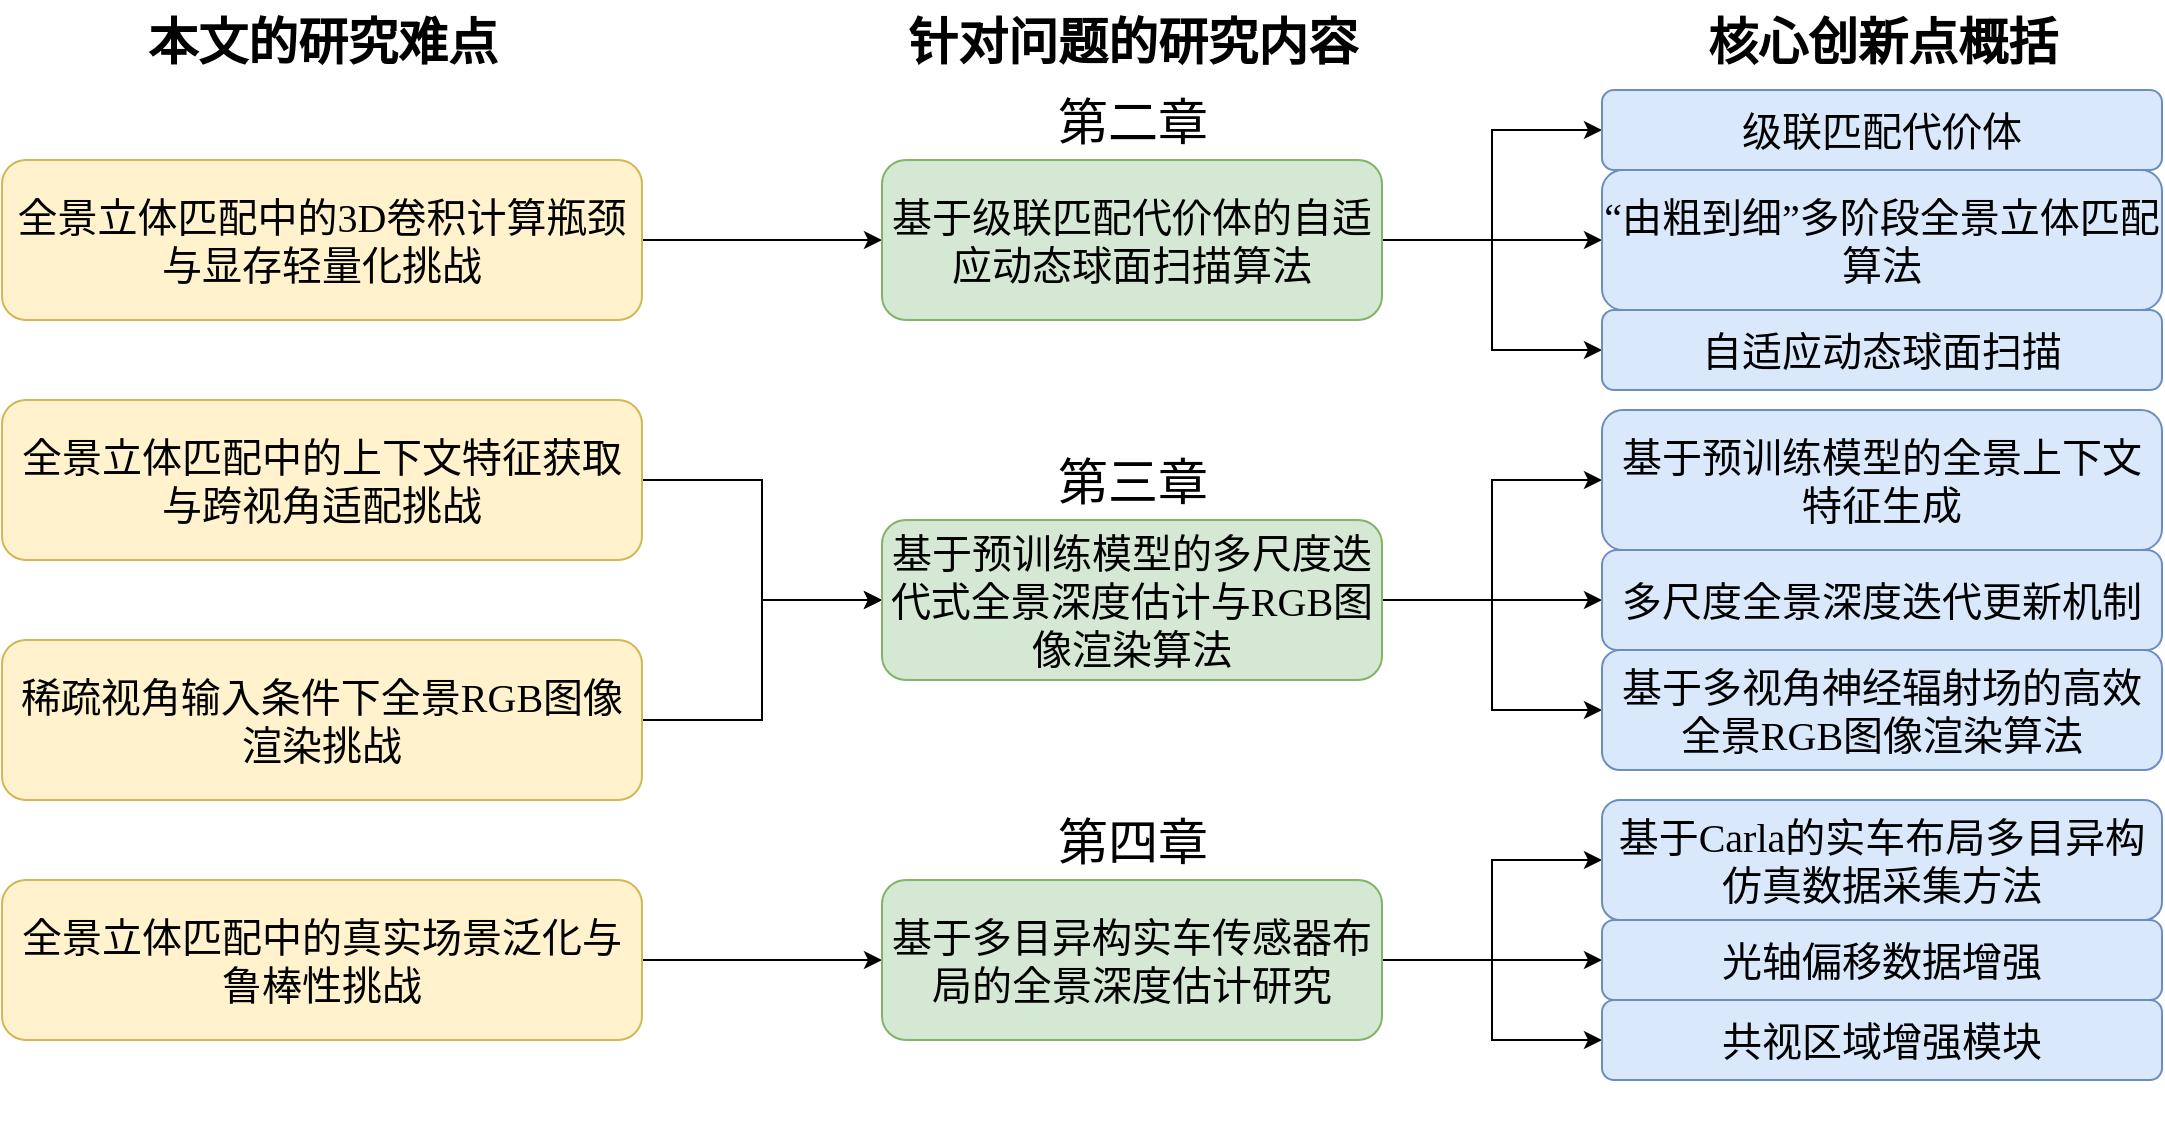 <mxfile version="26.1.3">
  <diagram name="第 1 页" id="XAZtQITo-xtTh__EvjFM">
    <mxGraphModel dx="1783" dy="986" grid="1" gridSize="10" guides="1" tooltips="1" connect="1" arrows="1" fold="1" page="1" pageScale="1" pageWidth="1600" pageHeight="900" math="0" shadow="0">
      <root>
        <mxCell id="0" />
        <mxCell id="1" parent="0" />
        <mxCell id="RTbWOXcF7epCuZFrVSqs-41" value="" style="group" vertex="1" connectable="0" parent="1">
          <mxGeometry x="320" y="90" width="1080" height="560" as="geometry" />
        </mxCell>
        <mxCell id="RTbWOXcF7epCuZFrVSqs-9" style="edgeStyle=orthogonalEdgeStyle;rounded=0;orthogonalLoop=1;jettySize=auto;html=1;entryX=0;entryY=0.5;entryDx=0;entryDy=0;" edge="1" parent="RTbWOXcF7epCuZFrVSqs-41" source="RTbWOXcF7epCuZFrVSqs-1" target="RTbWOXcF7epCuZFrVSqs-7">
          <mxGeometry relative="1" as="geometry" />
        </mxCell>
        <mxCell id="RTbWOXcF7epCuZFrVSqs-1" value="全景立体匹配中的3D卷积计算瓶颈与显存轻量化挑战" style="rounded=1;whiteSpace=wrap;html=1;fillColor=#fff2cc;strokeColor=#d6b656;fontFamily=Times New Roman;fontSize=20;direction=west;" vertex="1" parent="RTbWOXcF7epCuZFrVSqs-41">
          <mxGeometry y="80" width="320" height="80" as="geometry" />
        </mxCell>
        <mxCell id="RTbWOXcF7epCuZFrVSqs-11" style="edgeStyle=orthogonalEdgeStyle;rounded=0;orthogonalLoop=1;jettySize=auto;html=1;exitX=0;exitY=0.5;exitDx=0;exitDy=0;entryX=0;entryY=0.5;entryDx=0;entryDy=0;" edge="1" parent="RTbWOXcF7epCuZFrVSqs-41" source="RTbWOXcF7epCuZFrVSqs-3" target="RTbWOXcF7epCuZFrVSqs-10">
          <mxGeometry relative="1" as="geometry" />
        </mxCell>
        <mxCell id="RTbWOXcF7epCuZFrVSqs-3" value="全景立体匹配中的上下文特征获取与跨视角适配挑战" style="rounded=1;whiteSpace=wrap;html=1;fillColor=#fff2cc;strokeColor=#d6b656;fontFamily=Times New Roman;fontSize=20;direction=west;" vertex="1" parent="RTbWOXcF7epCuZFrVSqs-41">
          <mxGeometry y="200" width="320" height="80" as="geometry" />
        </mxCell>
        <mxCell id="RTbWOXcF7epCuZFrVSqs-4" value="本文的研究难点" style="text;html=1;align=center;verticalAlign=middle;resizable=0;points=[];autosize=1;strokeColor=none;fillColor=none;fontSize=25;fontStyle=1" vertex="1" parent="RTbWOXcF7epCuZFrVSqs-41">
          <mxGeometry x="60" width="200" height="40" as="geometry" />
        </mxCell>
        <mxCell id="RTbWOXcF7epCuZFrVSqs-12" style="edgeStyle=orthogonalEdgeStyle;rounded=0;orthogonalLoop=1;jettySize=auto;html=1;exitX=0;exitY=0.5;exitDx=0;exitDy=0;" edge="1" parent="RTbWOXcF7epCuZFrVSqs-41" source="RTbWOXcF7epCuZFrVSqs-5" target="RTbWOXcF7epCuZFrVSqs-10">
          <mxGeometry relative="1" as="geometry" />
        </mxCell>
        <mxCell id="RTbWOXcF7epCuZFrVSqs-5" value="稀疏视角输入条件下全景RGB图像渲染挑战" style="rounded=1;whiteSpace=wrap;html=1;fillColor=#fff2cc;strokeColor=#d6b656;fontFamily=Times New Roman;fontSize=20;direction=west;" vertex="1" parent="RTbWOXcF7epCuZFrVSqs-41">
          <mxGeometry y="320" width="320" height="80" as="geometry" />
        </mxCell>
        <mxCell id="RTbWOXcF7epCuZFrVSqs-14" style="edgeStyle=orthogonalEdgeStyle;rounded=0;orthogonalLoop=1;jettySize=auto;html=1;entryX=0;entryY=0.5;entryDx=0;entryDy=0;" edge="1" parent="RTbWOXcF7epCuZFrVSqs-41" source="RTbWOXcF7epCuZFrVSqs-6" target="RTbWOXcF7epCuZFrVSqs-13">
          <mxGeometry relative="1" as="geometry" />
        </mxCell>
        <mxCell id="RTbWOXcF7epCuZFrVSqs-6" value="全景立体匹配中的真实场景泛化与鲁棒性挑战" style="rounded=1;whiteSpace=wrap;html=1;fillColor=#fff2cc;strokeColor=#d6b656;fontFamily=Times New Roman;fontSize=20;direction=west;" vertex="1" parent="RTbWOXcF7epCuZFrVSqs-41">
          <mxGeometry y="440" width="320" height="80" as="geometry" />
        </mxCell>
        <mxCell id="RTbWOXcF7epCuZFrVSqs-22" style="edgeStyle=orthogonalEdgeStyle;rounded=0;orthogonalLoop=1;jettySize=auto;html=1;exitX=1;exitY=0.5;exitDx=0;exitDy=0;entryX=0;entryY=0.5;entryDx=0;entryDy=0;" edge="1" parent="RTbWOXcF7epCuZFrVSqs-41" source="RTbWOXcF7epCuZFrVSqs-7" target="RTbWOXcF7epCuZFrVSqs-20">
          <mxGeometry relative="1" as="geometry" />
        </mxCell>
        <mxCell id="RTbWOXcF7epCuZFrVSqs-23" style="edgeStyle=orthogonalEdgeStyle;rounded=0;orthogonalLoop=1;jettySize=auto;html=1;entryX=0;entryY=0.5;entryDx=0;entryDy=0;" edge="1" parent="RTbWOXcF7epCuZFrVSqs-41" source="RTbWOXcF7epCuZFrVSqs-7" target="RTbWOXcF7epCuZFrVSqs-21">
          <mxGeometry relative="1" as="geometry" />
        </mxCell>
        <mxCell id="RTbWOXcF7epCuZFrVSqs-40" style="edgeStyle=orthogonalEdgeStyle;rounded=0;orthogonalLoop=1;jettySize=auto;html=1;exitX=1;exitY=0.5;exitDx=0;exitDy=0;entryX=0;entryY=0.5;entryDx=0;entryDy=0;" edge="1" parent="RTbWOXcF7epCuZFrVSqs-41" source="RTbWOXcF7epCuZFrVSqs-7" target="RTbWOXcF7epCuZFrVSqs-39">
          <mxGeometry relative="1" as="geometry" />
        </mxCell>
        <mxCell id="RTbWOXcF7epCuZFrVSqs-7" value="基于级联匹配代价体的自适应动态球面扫描算法" style="rounded=1;whiteSpace=wrap;html=1;fillColor=#d5e8d4;strokeColor=#82b366;fontSize=20;fontFamily=Times New Roman;" vertex="1" parent="RTbWOXcF7epCuZFrVSqs-41">
          <mxGeometry x="440" y="80" width="250" height="80" as="geometry" />
        </mxCell>
        <mxCell id="RTbWOXcF7epCuZFrVSqs-8" value="针对问题的研究内容" style="text;html=1;align=center;verticalAlign=middle;resizable=0;points=[];autosize=1;strokeColor=none;fillColor=none;fontSize=25;fontStyle=1" vertex="1" parent="RTbWOXcF7epCuZFrVSqs-41">
          <mxGeometry x="440" width="250" height="40" as="geometry" />
        </mxCell>
        <mxCell id="RTbWOXcF7epCuZFrVSqs-26" style="edgeStyle=orthogonalEdgeStyle;rounded=0;orthogonalLoop=1;jettySize=auto;html=1;exitX=1;exitY=0.5;exitDx=0;exitDy=0;entryX=0;entryY=0.5;entryDx=0;entryDy=0;" edge="1" parent="RTbWOXcF7epCuZFrVSqs-41" source="RTbWOXcF7epCuZFrVSqs-10" target="RTbWOXcF7epCuZFrVSqs-24">
          <mxGeometry relative="1" as="geometry" />
        </mxCell>
        <mxCell id="RTbWOXcF7epCuZFrVSqs-27" style="edgeStyle=orthogonalEdgeStyle;rounded=0;orthogonalLoop=1;jettySize=auto;html=1;entryX=0;entryY=0.5;entryDx=0;entryDy=0;" edge="1" parent="RTbWOXcF7epCuZFrVSqs-41" source="RTbWOXcF7epCuZFrVSqs-10" target="RTbWOXcF7epCuZFrVSqs-25">
          <mxGeometry relative="1" as="geometry" />
        </mxCell>
        <mxCell id="RTbWOXcF7epCuZFrVSqs-31" style="edgeStyle=orthogonalEdgeStyle;rounded=0;orthogonalLoop=1;jettySize=auto;html=1;entryX=0;entryY=0.5;entryDx=0;entryDy=0;" edge="1" parent="RTbWOXcF7epCuZFrVSqs-41" source="RTbWOXcF7epCuZFrVSqs-10" target="RTbWOXcF7epCuZFrVSqs-29">
          <mxGeometry relative="1" as="geometry" />
        </mxCell>
        <mxCell id="RTbWOXcF7epCuZFrVSqs-10" value="基于预训练模型的多尺度迭代式全景深度估计与RGB图像渲染算法" style="rounded=1;whiteSpace=wrap;html=1;fillColor=#d5e8d4;strokeColor=#82b366;fontSize=20;fontFamily=Times New Roman;" vertex="1" parent="RTbWOXcF7epCuZFrVSqs-41">
          <mxGeometry x="440" y="260" width="250" height="80" as="geometry" />
        </mxCell>
        <mxCell id="RTbWOXcF7epCuZFrVSqs-34" style="edgeStyle=orthogonalEdgeStyle;rounded=0;orthogonalLoop=1;jettySize=auto;html=1;entryX=0;entryY=0.5;entryDx=0;entryDy=0;" edge="1" parent="RTbWOXcF7epCuZFrVSqs-41" source="RTbWOXcF7epCuZFrVSqs-13" target="RTbWOXcF7epCuZFrVSqs-32">
          <mxGeometry relative="1" as="geometry" />
        </mxCell>
        <mxCell id="RTbWOXcF7epCuZFrVSqs-36" style="edgeStyle=orthogonalEdgeStyle;rounded=0;orthogonalLoop=1;jettySize=auto;html=1;entryX=0;entryY=0.5;entryDx=0;entryDy=0;" edge="1" parent="RTbWOXcF7epCuZFrVSqs-41" source="RTbWOXcF7epCuZFrVSqs-13" target="RTbWOXcF7epCuZFrVSqs-35">
          <mxGeometry relative="1" as="geometry" />
        </mxCell>
        <mxCell id="RTbWOXcF7epCuZFrVSqs-37" style="edgeStyle=orthogonalEdgeStyle;rounded=0;orthogonalLoop=1;jettySize=auto;html=1;entryX=0;entryY=0.5;entryDx=0;entryDy=0;" edge="1" parent="RTbWOXcF7epCuZFrVSqs-41" source="RTbWOXcF7epCuZFrVSqs-13" target="RTbWOXcF7epCuZFrVSqs-33">
          <mxGeometry relative="1" as="geometry" />
        </mxCell>
        <mxCell id="RTbWOXcF7epCuZFrVSqs-13" value="基于多目异构实车传感器布局的全景深度估计研究" style="rounded=1;whiteSpace=wrap;html=1;fillColor=#d5e8d4;strokeColor=#82b366;fontSize=20;fontFamily=Times New Roman;" vertex="1" parent="RTbWOXcF7epCuZFrVSqs-41">
          <mxGeometry x="440" y="440" width="250" height="80" as="geometry" />
        </mxCell>
        <mxCell id="RTbWOXcF7epCuZFrVSqs-15" value="核心创新点概括" style="text;html=1;align=center;verticalAlign=middle;resizable=0;points=[];autosize=1;strokeColor=none;fillColor=none;fontSize=25;fontStyle=1" vertex="1" parent="RTbWOXcF7epCuZFrVSqs-41">
          <mxGeometry x="840" width="200" height="40" as="geometry" />
        </mxCell>
        <mxCell id="RTbWOXcF7epCuZFrVSqs-16" value="第二章" style="text;html=1;align=center;verticalAlign=middle;resizable=0;points=[];autosize=1;strokeColor=none;fillColor=none;fontSize=25;" vertex="1" parent="RTbWOXcF7epCuZFrVSqs-41">
          <mxGeometry x="515" y="40" width="100" height="40" as="geometry" />
        </mxCell>
        <mxCell id="RTbWOXcF7epCuZFrVSqs-17" value="第三章" style="text;html=1;align=center;verticalAlign=middle;resizable=0;points=[];autosize=1;strokeColor=none;fillColor=none;fontSize=25;" vertex="1" parent="RTbWOXcF7epCuZFrVSqs-41">
          <mxGeometry x="515" y="220" width="100" height="40" as="geometry" />
        </mxCell>
        <mxCell id="RTbWOXcF7epCuZFrVSqs-18" value="第四章" style="text;html=1;align=center;verticalAlign=middle;resizable=0;points=[];autosize=1;strokeColor=none;fillColor=none;fontSize=25;" vertex="1" parent="RTbWOXcF7epCuZFrVSqs-41">
          <mxGeometry x="515" y="400" width="100" height="40" as="geometry" />
        </mxCell>
        <mxCell id="RTbWOXcF7epCuZFrVSqs-20" value="级联匹配代价体" style="rounded=1;whiteSpace=wrap;html=1;fillColor=#dae8fc;strokeColor=#6c8ebf;fontSize=20;fontFamily=Times New Roman;" vertex="1" parent="RTbWOXcF7epCuZFrVSqs-41">
          <mxGeometry x="800" y="45" width="280" height="40" as="geometry" />
        </mxCell>
        <mxCell id="RTbWOXcF7epCuZFrVSqs-21" value="自适应动态球面扫描" style="rounded=1;whiteSpace=wrap;html=1;fillColor=#dae8fc;strokeColor=#6c8ebf;fontSize=20;fontFamily=Times New Roman;" vertex="1" parent="RTbWOXcF7epCuZFrVSqs-41">
          <mxGeometry x="800" y="155" width="280" height="40" as="geometry" />
        </mxCell>
        <mxCell id="RTbWOXcF7epCuZFrVSqs-24" value="基于预训练模型的全景上下文特征生成" style="rounded=1;whiteSpace=wrap;html=1;fillColor=#dae8fc;strokeColor=#6c8ebf;fontSize=20;fontFamily=Times New Roman;" vertex="1" parent="RTbWOXcF7epCuZFrVSqs-41">
          <mxGeometry x="800" y="205" width="280" height="70" as="geometry" />
        </mxCell>
        <mxCell id="RTbWOXcF7epCuZFrVSqs-25" value="多尺度全景深度迭代更新机制" style="rounded=1;whiteSpace=wrap;html=1;fillColor=#dae8fc;strokeColor=#6c8ebf;fontSize=20;fontFamily=Times New Roman;" vertex="1" parent="RTbWOXcF7epCuZFrVSqs-41">
          <mxGeometry x="800" y="275" width="280" height="50" as="geometry" />
        </mxCell>
        <mxCell id="RTbWOXcF7epCuZFrVSqs-29" value="基于多视角神经辐射场的高效全景RGB图像渲染算法" style="rounded=1;whiteSpace=wrap;html=1;fillColor=#dae8fc;strokeColor=#6c8ebf;fontSize=20;fontFamily=Times New Roman;" vertex="1" parent="RTbWOXcF7epCuZFrVSqs-41">
          <mxGeometry x="800" y="325" width="280" height="60" as="geometry" />
        </mxCell>
        <mxCell id="RTbWOXcF7epCuZFrVSqs-32" value="光轴偏移数据增强" style="rounded=1;whiteSpace=wrap;html=1;fillColor=#dae8fc;strokeColor=#6c8ebf;fontSize=20;fontFamily=Times New Roman;" vertex="1" parent="RTbWOXcF7epCuZFrVSqs-41">
          <mxGeometry x="800" y="460" width="280" height="40" as="geometry" />
        </mxCell>
        <mxCell id="RTbWOXcF7epCuZFrVSqs-33" value="共视区域增强模块" style="rounded=1;whiteSpace=wrap;html=1;fillColor=#dae8fc;strokeColor=#6c8ebf;fontSize=20;fontFamily=Times New Roman;" vertex="1" parent="RTbWOXcF7epCuZFrVSqs-41">
          <mxGeometry x="800" y="500" width="280" height="40" as="geometry" />
        </mxCell>
        <mxCell id="RTbWOXcF7epCuZFrVSqs-35" value="基于Carla的实车布局多目异构仿真数据采集方法" style="rounded=1;whiteSpace=wrap;html=1;fillColor=#dae8fc;strokeColor=#6c8ebf;fontSize=20;fontFamily=Times New Roman;" vertex="1" parent="RTbWOXcF7epCuZFrVSqs-41">
          <mxGeometry x="800" y="400" width="280" height="60" as="geometry" />
        </mxCell>
        <mxCell id="RTbWOXcF7epCuZFrVSqs-39" value="“由粗到细”多阶段全景立体匹配算法" style="rounded=1;whiteSpace=wrap;html=1;fillColor=#dae8fc;strokeColor=#6c8ebf;fontSize=20;fontFamily=Times New Roman;" vertex="1" parent="RTbWOXcF7epCuZFrVSqs-41">
          <mxGeometry x="800" y="85" width="280" height="70" as="geometry" />
        </mxCell>
      </root>
    </mxGraphModel>
  </diagram>
</mxfile>
